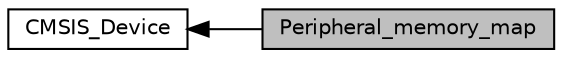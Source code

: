 digraph "Peripheral_memory_map"
{
  edge [fontname="Helvetica",fontsize="10",labelfontname="Helvetica",labelfontsize="10"];
  node [fontname="Helvetica",fontsize="10",shape=record];
  rankdir=LR;
  Node0 [label="Peripheral_memory_map",height=0.2,width=0.4,color="black", fillcolor="grey75", style="filled", fontcolor="black"];
  Node1 [label="CMSIS_Device",height=0.2,width=0.4,color="black", fillcolor="white", style="filled",URL="$group___c_m_s_i_s___device.html"];
  Node1->Node0 [shape=plaintext, dir="back", style="solid"];
}
